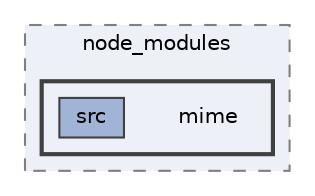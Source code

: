 digraph "mime"
{
 // INTERACTIVE_SVG=YES
 // LATEX_PDF_SIZE
  bgcolor="transparent";
  edge [fontname=Helvetica,fontsize=10,labelfontname=Helvetica,labelfontsize=10];
  node [fontname=Helvetica,fontsize=10,shape=box,height=0.2,width=0.4];
  compound=true
  subgraph clusterdir_a7123d6b295578c61fe01482133a4996 {
    graph [ bgcolor="#edf0f7", pencolor="grey50", label="node_modules", fontname=Helvetica,fontsize=10 style="filled,dashed", URL="dir_a7123d6b295578c61fe01482133a4996.html",tooltip=""]
  subgraph clusterdir_4e7a69d9fb790f05d68aa5ff29db8e52 {
    graph [ bgcolor="#edf0f7", pencolor="grey25", label="", fontname=Helvetica,fontsize=10 style="filled,bold", URL="dir_4e7a69d9fb790f05d68aa5ff29db8e52.html",tooltip=""]
    dir_4e7a69d9fb790f05d68aa5ff29db8e52 [shape=plaintext, label="mime"];
  dir_6a5054a57612c7bb2e36014fcb6c0155 [label="src", fillcolor="#a2b4d6", color="grey25", style="filled", URL="dir_6a5054a57612c7bb2e36014fcb6c0155.html",tooltip=""];
  }
  }
}
